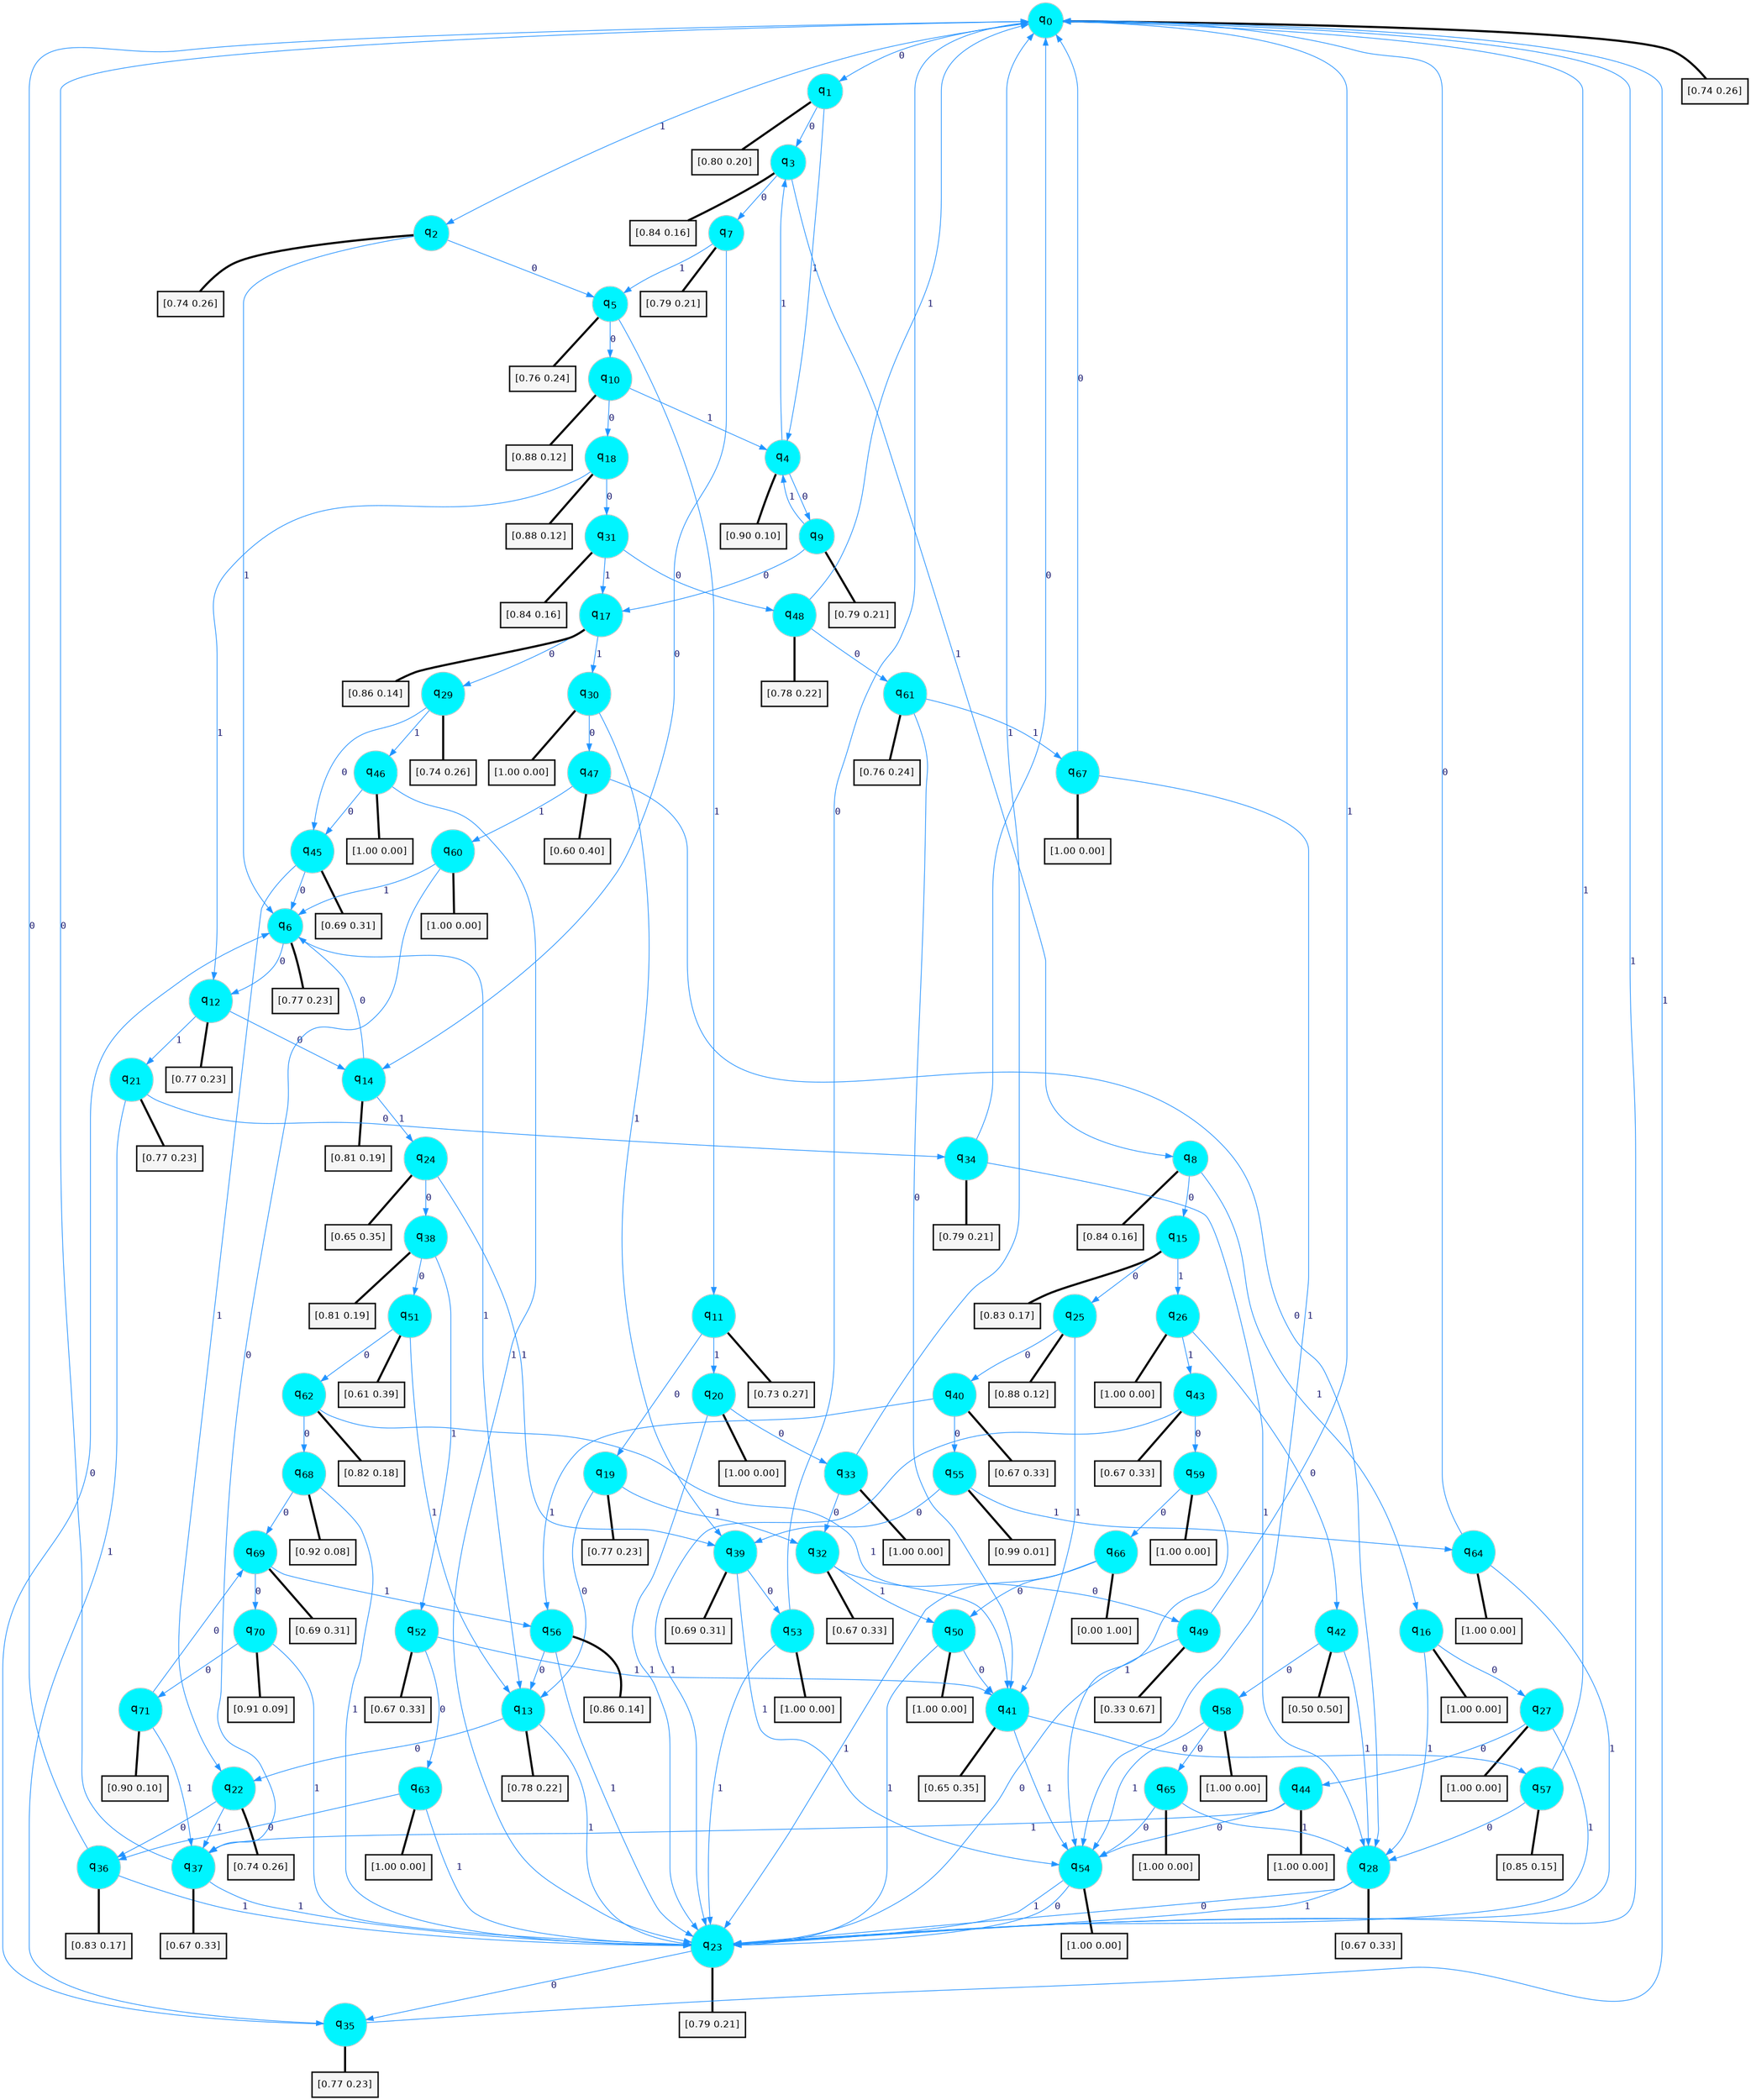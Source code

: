digraph G {
graph [
bgcolor=transparent, dpi=300, rankdir=TD, size="40,25"];
node [
color=gray, fillcolor=turquoise1, fontcolor=black, fontname=Helvetica, fontsize=16, fontweight=bold, shape=circle, style=filled];
edge [
arrowsize=1, color=dodgerblue1, fontcolor=midnightblue, fontname=courier, fontweight=bold, penwidth=1, style=solid, weight=20];
0[label=<q<SUB>0</SUB>>];
1[label=<q<SUB>1</SUB>>];
2[label=<q<SUB>2</SUB>>];
3[label=<q<SUB>3</SUB>>];
4[label=<q<SUB>4</SUB>>];
5[label=<q<SUB>5</SUB>>];
6[label=<q<SUB>6</SUB>>];
7[label=<q<SUB>7</SUB>>];
8[label=<q<SUB>8</SUB>>];
9[label=<q<SUB>9</SUB>>];
10[label=<q<SUB>10</SUB>>];
11[label=<q<SUB>11</SUB>>];
12[label=<q<SUB>12</SUB>>];
13[label=<q<SUB>13</SUB>>];
14[label=<q<SUB>14</SUB>>];
15[label=<q<SUB>15</SUB>>];
16[label=<q<SUB>16</SUB>>];
17[label=<q<SUB>17</SUB>>];
18[label=<q<SUB>18</SUB>>];
19[label=<q<SUB>19</SUB>>];
20[label=<q<SUB>20</SUB>>];
21[label=<q<SUB>21</SUB>>];
22[label=<q<SUB>22</SUB>>];
23[label=<q<SUB>23</SUB>>];
24[label=<q<SUB>24</SUB>>];
25[label=<q<SUB>25</SUB>>];
26[label=<q<SUB>26</SUB>>];
27[label=<q<SUB>27</SUB>>];
28[label=<q<SUB>28</SUB>>];
29[label=<q<SUB>29</SUB>>];
30[label=<q<SUB>30</SUB>>];
31[label=<q<SUB>31</SUB>>];
32[label=<q<SUB>32</SUB>>];
33[label=<q<SUB>33</SUB>>];
34[label=<q<SUB>34</SUB>>];
35[label=<q<SUB>35</SUB>>];
36[label=<q<SUB>36</SUB>>];
37[label=<q<SUB>37</SUB>>];
38[label=<q<SUB>38</SUB>>];
39[label=<q<SUB>39</SUB>>];
40[label=<q<SUB>40</SUB>>];
41[label=<q<SUB>41</SUB>>];
42[label=<q<SUB>42</SUB>>];
43[label=<q<SUB>43</SUB>>];
44[label=<q<SUB>44</SUB>>];
45[label=<q<SUB>45</SUB>>];
46[label=<q<SUB>46</SUB>>];
47[label=<q<SUB>47</SUB>>];
48[label=<q<SUB>48</SUB>>];
49[label=<q<SUB>49</SUB>>];
50[label=<q<SUB>50</SUB>>];
51[label=<q<SUB>51</SUB>>];
52[label=<q<SUB>52</SUB>>];
53[label=<q<SUB>53</SUB>>];
54[label=<q<SUB>54</SUB>>];
55[label=<q<SUB>55</SUB>>];
56[label=<q<SUB>56</SUB>>];
57[label=<q<SUB>57</SUB>>];
58[label=<q<SUB>58</SUB>>];
59[label=<q<SUB>59</SUB>>];
60[label=<q<SUB>60</SUB>>];
61[label=<q<SUB>61</SUB>>];
62[label=<q<SUB>62</SUB>>];
63[label=<q<SUB>63</SUB>>];
64[label=<q<SUB>64</SUB>>];
65[label=<q<SUB>65</SUB>>];
66[label=<q<SUB>66</SUB>>];
67[label=<q<SUB>67</SUB>>];
68[label=<q<SUB>68</SUB>>];
69[label=<q<SUB>69</SUB>>];
70[label=<q<SUB>70</SUB>>];
71[label=<q<SUB>71</SUB>>];
72[label="[0.74 0.26]", shape=box,fontcolor=black, fontname=Helvetica, fontsize=14, penwidth=2, fillcolor=whitesmoke,color=black];
73[label="[0.80 0.20]", shape=box,fontcolor=black, fontname=Helvetica, fontsize=14, penwidth=2, fillcolor=whitesmoke,color=black];
74[label="[0.74 0.26]", shape=box,fontcolor=black, fontname=Helvetica, fontsize=14, penwidth=2, fillcolor=whitesmoke,color=black];
75[label="[0.84 0.16]", shape=box,fontcolor=black, fontname=Helvetica, fontsize=14, penwidth=2, fillcolor=whitesmoke,color=black];
76[label="[0.90 0.10]", shape=box,fontcolor=black, fontname=Helvetica, fontsize=14, penwidth=2, fillcolor=whitesmoke,color=black];
77[label="[0.76 0.24]", shape=box,fontcolor=black, fontname=Helvetica, fontsize=14, penwidth=2, fillcolor=whitesmoke,color=black];
78[label="[0.77 0.23]", shape=box,fontcolor=black, fontname=Helvetica, fontsize=14, penwidth=2, fillcolor=whitesmoke,color=black];
79[label="[0.79 0.21]", shape=box,fontcolor=black, fontname=Helvetica, fontsize=14, penwidth=2, fillcolor=whitesmoke,color=black];
80[label="[0.84 0.16]", shape=box,fontcolor=black, fontname=Helvetica, fontsize=14, penwidth=2, fillcolor=whitesmoke,color=black];
81[label="[0.79 0.21]", shape=box,fontcolor=black, fontname=Helvetica, fontsize=14, penwidth=2, fillcolor=whitesmoke,color=black];
82[label="[0.88 0.12]", shape=box,fontcolor=black, fontname=Helvetica, fontsize=14, penwidth=2, fillcolor=whitesmoke,color=black];
83[label="[0.73 0.27]", shape=box,fontcolor=black, fontname=Helvetica, fontsize=14, penwidth=2, fillcolor=whitesmoke,color=black];
84[label="[0.77 0.23]", shape=box,fontcolor=black, fontname=Helvetica, fontsize=14, penwidth=2, fillcolor=whitesmoke,color=black];
85[label="[0.78 0.22]", shape=box,fontcolor=black, fontname=Helvetica, fontsize=14, penwidth=2, fillcolor=whitesmoke,color=black];
86[label="[0.81 0.19]", shape=box,fontcolor=black, fontname=Helvetica, fontsize=14, penwidth=2, fillcolor=whitesmoke,color=black];
87[label="[0.83 0.17]", shape=box,fontcolor=black, fontname=Helvetica, fontsize=14, penwidth=2, fillcolor=whitesmoke,color=black];
88[label="[1.00 0.00]", shape=box,fontcolor=black, fontname=Helvetica, fontsize=14, penwidth=2, fillcolor=whitesmoke,color=black];
89[label="[0.86 0.14]", shape=box,fontcolor=black, fontname=Helvetica, fontsize=14, penwidth=2, fillcolor=whitesmoke,color=black];
90[label="[0.88 0.12]", shape=box,fontcolor=black, fontname=Helvetica, fontsize=14, penwidth=2, fillcolor=whitesmoke,color=black];
91[label="[0.77 0.23]", shape=box,fontcolor=black, fontname=Helvetica, fontsize=14, penwidth=2, fillcolor=whitesmoke,color=black];
92[label="[1.00 0.00]", shape=box,fontcolor=black, fontname=Helvetica, fontsize=14, penwidth=2, fillcolor=whitesmoke,color=black];
93[label="[0.77 0.23]", shape=box,fontcolor=black, fontname=Helvetica, fontsize=14, penwidth=2, fillcolor=whitesmoke,color=black];
94[label="[0.74 0.26]", shape=box,fontcolor=black, fontname=Helvetica, fontsize=14, penwidth=2, fillcolor=whitesmoke,color=black];
95[label="[0.79 0.21]", shape=box,fontcolor=black, fontname=Helvetica, fontsize=14, penwidth=2, fillcolor=whitesmoke,color=black];
96[label="[0.65 0.35]", shape=box,fontcolor=black, fontname=Helvetica, fontsize=14, penwidth=2, fillcolor=whitesmoke,color=black];
97[label="[0.88 0.12]", shape=box,fontcolor=black, fontname=Helvetica, fontsize=14, penwidth=2, fillcolor=whitesmoke,color=black];
98[label="[1.00 0.00]", shape=box,fontcolor=black, fontname=Helvetica, fontsize=14, penwidth=2, fillcolor=whitesmoke,color=black];
99[label="[1.00 0.00]", shape=box,fontcolor=black, fontname=Helvetica, fontsize=14, penwidth=2, fillcolor=whitesmoke,color=black];
100[label="[0.67 0.33]", shape=box,fontcolor=black, fontname=Helvetica, fontsize=14, penwidth=2, fillcolor=whitesmoke,color=black];
101[label="[0.74 0.26]", shape=box,fontcolor=black, fontname=Helvetica, fontsize=14, penwidth=2, fillcolor=whitesmoke,color=black];
102[label="[1.00 0.00]", shape=box,fontcolor=black, fontname=Helvetica, fontsize=14, penwidth=2, fillcolor=whitesmoke,color=black];
103[label="[0.84 0.16]", shape=box,fontcolor=black, fontname=Helvetica, fontsize=14, penwidth=2, fillcolor=whitesmoke,color=black];
104[label="[0.67 0.33]", shape=box,fontcolor=black, fontname=Helvetica, fontsize=14, penwidth=2, fillcolor=whitesmoke,color=black];
105[label="[1.00 0.00]", shape=box,fontcolor=black, fontname=Helvetica, fontsize=14, penwidth=2, fillcolor=whitesmoke,color=black];
106[label="[0.79 0.21]", shape=box,fontcolor=black, fontname=Helvetica, fontsize=14, penwidth=2, fillcolor=whitesmoke,color=black];
107[label="[0.77 0.23]", shape=box,fontcolor=black, fontname=Helvetica, fontsize=14, penwidth=2, fillcolor=whitesmoke,color=black];
108[label="[0.83 0.17]", shape=box,fontcolor=black, fontname=Helvetica, fontsize=14, penwidth=2, fillcolor=whitesmoke,color=black];
109[label="[0.67 0.33]", shape=box,fontcolor=black, fontname=Helvetica, fontsize=14, penwidth=2, fillcolor=whitesmoke,color=black];
110[label="[0.81 0.19]", shape=box,fontcolor=black, fontname=Helvetica, fontsize=14, penwidth=2, fillcolor=whitesmoke,color=black];
111[label="[0.69 0.31]", shape=box,fontcolor=black, fontname=Helvetica, fontsize=14, penwidth=2, fillcolor=whitesmoke,color=black];
112[label="[0.67 0.33]", shape=box,fontcolor=black, fontname=Helvetica, fontsize=14, penwidth=2, fillcolor=whitesmoke,color=black];
113[label="[0.65 0.35]", shape=box,fontcolor=black, fontname=Helvetica, fontsize=14, penwidth=2, fillcolor=whitesmoke,color=black];
114[label="[0.50 0.50]", shape=box,fontcolor=black, fontname=Helvetica, fontsize=14, penwidth=2, fillcolor=whitesmoke,color=black];
115[label="[0.67 0.33]", shape=box,fontcolor=black, fontname=Helvetica, fontsize=14, penwidth=2, fillcolor=whitesmoke,color=black];
116[label="[1.00 0.00]", shape=box,fontcolor=black, fontname=Helvetica, fontsize=14, penwidth=2, fillcolor=whitesmoke,color=black];
117[label="[0.69 0.31]", shape=box,fontcolor=black, fontname=Helvetica, fontsize=14, penwidth=2, fillcolor=whitesmoke,color=black];
118[label="[1.00 0.00]", shape=box,fontcolor=black, fontname=Helvetica, fontsize=14, penwidth=2, fillcolor=whitesmoke,color=black];
119[label="[0.60 0.40]", shape=box,fontcolor=black, fontname=Helvetica, fontsize=14, penwidth=2, fillcolor=whitesmoke,color=black];
120[label="[0.78 0.22]", shape=box,fontcolor=black, fontname=Helvetica, fontsize=14, penwidth=2, fillcolor=whitesmoke,color=black];
121[label="[0.33 0.67]", shape=box,fontcolor=black, fontname=Helvetica, fontsize=14, penwidth=2, fillcolor=whitesmoke,color=black];
122[label="[1.00 0.00]", shape=box,fontcolor=black, fontname=Helvetica, fontsize=14, penwidth=2, fillcolor=whitesmoke,color=black];
123[label="[0.61 0.39]", shape=box,fontcolor=black, fontname=Helvetica, fontsize=14, penwidth=2, fillcolor=whitesmoke,color=black];
124[label="[0.67 0.33]", shape=box,fontcolor=black, fontname=Helvetica, fontsize=14, penwidth=2, fillcolor=whitesmoke,color=black];
125[label="[1.00 0.00]", shape=box,fontcolor=black, fontname=Helvetica, fontsize=14, penwidth=2, fillcolor=whitesmoke,color=black];
126[label="[1.00 0.00]", shape=box,fontcolor=black, fontname=Helvetica, fontsize=14, penwidth=2, fillcolor=whitesmoke,color=black];
127[label="[0.99 0.01]", shape=box,fontcolor=black, fontname=Helvetica, fontsize=14, penwidth=2, fillcolor=whitesmoke,color=black];
128[label="[0.86 0.14]", shape=box,fontcolor=black, fontname=Helvetica, fontsize=14, penwidth=2, fillcolor=whitesmoke,color=black];
129[label="[0.85 0.15]", shape=box,fontcolor=black, fontname=Helvetica, fontsize=14, penwidth=2, fillcolor=whitesmoke,color=black];
130[label="[1.00 0.00]", shape=box,fontcolor=black, fontname=Helvetica, fontsize=14, penwidth=2, fillcolor=whitesmoke,color=black];
131[label="[1.00 0.00]", shape=box,fontcolor=black, fontname=Helvetica, fontsize=14, penwidth=2, fillcolor=whitesmoke,color=black];
132[label="[1.00 0.00]", shape=box,fontcolor=black, fontname=Helvetica, fontsize=14, penwidth=2, fillcolor=whitesmoke,color=black];
133[label="[0.76 0.24]", shape=box,fontcolor=black, fontname=Helvetica, fontsize=14, penwidth=2, fillcolor=whitesmoke,color=black];
134[label="[0.82 0.18]", shape=box,fontcolor=black, fontname=Helvetica, fontsize=14, penwidth=2, fillcolor=whitesmoke,color=black];
135[label="[1.00 0.00]", shape=box,fontcolor=black, fontname=Helvetica, fontsize=14, penwidth=2, fillcolor=whitesmoke,color=black];
136[label="[1.00 0.00]", shape=box,fontcolor=black, fontname=Helvetica, fontsize=14, penwidth=2, fillcolor=whitesmoke,color=black];
137[label="[1.00 0.00]", shape=box,fontcolor=black, fontname=Helvetica, fontsize=14, penwidth=2, fillcolor=whitesmoke,color=black];
138[label="[0.00 1.00]", shape=box,fontcolor=black, fontname=Helvetica, fontsize=14, penwidth=2, fillcolor=whitesmoke,color=black];
139[label="[1.00 0.00]", shape=box,fontcolor=black, fontname=Helvetica, fontsize=14, penwidth=2, fillcolor=whitesmoke,color=black];
140[label="[0.92 0.08]", shape=box,fontcolor=black, fontname=Helvetica, fontsize=14, penwidth=2, fillcolor=whitesmoke,color=black];
141[label="[0.69 0.31]", shape=box,fontcolor=black, fontname=Helvetica, fontsize=14, penwidth=2, fillcolor=whitesmoke,color=black];
142[label="[0.91 0.09]", shape=box,fontcolor=black, fontname=Helvetica, fontsize=14, penwidth=2, fillcolor=whitesmoke,color=black];
143[label="[0.90 0.10]", shape=box,fontcolor=black, fontname=Helvetica, fontsize=14, penwidth=2, fillcolor=whitesmoke,color=black];
0->1 [label=0];
0->2 [label=1];
0->72 [arrowhead=none, penwidth=3,color=black];
1->3 [label=0];
1->4 [label=1];
1->73 [arrowhead=none, penwidth=3,color=black];
2->5 [label=0];
2->6 [label=1];
2->74 [arrowhead=none, penwidth=3,color=black];
3->7 [label=0];
3->8 [label=1];
3->75 [arrowhead=none, penwidth=3,color=black];
4->9 [label=0];
4->3 [label=1];
4->76 [arrowhead=none, penwidth=3,color=black];
5->10 [label=0];
5->11 [label=1];
5->77 [arrowhead=none, penwidth=3,color=black];
6->12 [label=0];
6->13 [label=1];
6->78 [arrowhead=none, penwidth=3,color=black];
7->14 [label=0];
7->5 [label=1];
7->79 [arrowhead=none, penwidth=3,color=black];
8->15 [label=0];
8->16 [label=1];
8->80 [arrowhead=none, penwidth=3,color=black];
9->17 [label=0];
9->4 [label=1];
9->81 [arrowhead=none, penwidth=3,color=black];
10->18 [label=0];
10->4 [label=1];
10->82 [arrowhead=none, penwidth=3,color=black];
11->19 [label=0];
11->20 [label=1];
11->83 [arrowhead=none, penwidth=3,color=black];
12->14 [label=0];
12->21 [label=1];
12->84 [arrowhead=none, penwidth=3,color=black];
13->22 [label=0];
13->23 [label=1];
13->85 [arrowhead=none, penwidth=3,color=black];
14->6 [label=0];
14->24 [label=1];
14->86 [arrowhead=none, penwidth=3,color=black];
15->25 [label=0];
15->26 [label=1];
15->87 [arrowhead=none, penwidth=3,color=black];
16->27 [label=0];
16->28 [label=1];
16->88 [arrowhead=none, penwidth=3,color=black];
17->29 [label=0];
17->30 [label=1];
17->89 [arrowhead=none, penwidth=3,color=black];
18->31 [label=0];
18->12 [label=1];
18->90 [arrowhead=none, penwidth=3,color=black];
19->13 [label=0];
19->32 [label=1];
19->91 [arrowhead=none, penwidth=3,color=black];
20->33 [label=0];
20->23 [label=1];
20->92 [arrowhead=none, penwidth=3,color=black];
21->34 [label=0];
21->35 [label=1];
21->93 [arrowhead=none, penwidth=3,color=black];
22->36 [label=0];
22->37 [label=1];
22->94 [arrowhead=none, penwidth=3,color=black];
23->35 [label=0];
23->0 [label=1];
23->95 [arrowhead=none, penwidth=3,color=black];
24->38 [label=0];
24->39 [label=1];
24->96 [arrowhead=none, penwidth=3,color=black];
25->40 [label=0];
25->41 [label=1];
25->97 [arrowhead=none, penwidth=3,color=black];
26->42 [label=0];
26->43 [label=1];
26->98 [arrowhead=none, penwidth=3,color=black];
27->44 [label=0];
27->23 [label=1];
27->99 [arrowhead=none, penwidth=3,color=black];
28->23 [label=0];
28->23 [label=1];
28->100 [arrowhead=none, penwidth=3,color=black];
29->45 [label=0];
29->46 [label=1];
29->101 [arrowhead=none, penwidth=3,color=black];
30->47 [label=0];
30->39 [label=1];
30->102 [arrowhead=none, penwidth=3,color=black];
31->48 [label=0];
31->17 [label=1];
31->103 [arrowhead=none, penwidth=3,color=black];
32->49 [label=0];
32->50 [label=1];
32->104 [arrowhead=none, penwidth=3,color=black];
33->32 [label=0];
33->0 [label=1];
33->105 [arrowhead=none, penwidth=3,color=black];
34->0 [label=0];
34->28 [label=1];
34->106 [arrowhead=none, penwidth=3,color=black];
35->6 [label=0];
35->0 [label=1];
35->107 [arrowhead=none, penwidth=3,color=black];
36->0 [label=0];
36->23 [label=1];
36->108 [arrowhead=none, penwidth=3,color=black];
37->0 [label=0];
37->23 [label=1];
37->109 [arrowhead=none, penwidth=3,color=black];
38->51 [label=0];
38->52 [label=1];
38->110 [arrowhead=none, penwidth=3,color=black];
39->53 [label=0];
39->54 [label=1];
39->111 [arrowhead=none, penwidth=3,color=black];
40->55 [label=0];
40->56 [label=1];
40->112 [arrowhead=none, penwidth=3,color=black];
41->57 [label=0];
41->54 [label=1];
41->113 [arrowhead=none, penwidth=3,color=black];
42->58 [label=0];
42->28 [label=1];
42->114 [arrowhead=none, penwidth=3,color=black];
43->59 [label=0];
43->23 [label=1];
43->115 [arrowhead=none, penwidth=3,color=black];
44->54 [label=0];
44->37 [label=1];
44->116 [arrowhead=none, penwidth=3,color=black];
45->6 [label=0];
45->22 [label=1];
45->117 [arrowhead=none, penwidth=3,color=black];
46->45 [label=0];
46->23 [label=1];
46->118 [arrowhead=none, penwidth=3,color=black];
47->28 [label=0];
47->60 [label=1];
47->119 [arrowhead=none, penwidth=3,color=black];
48->61 [label=0];
48->0 [label=1];
48->120 [arrowhead=none, penwidth=3,color=black];
49->23 [label=0];
49->0 [label=1];
49->121 [arrowhead=none, penwidth=3,color=black];
50->41 [label=0];
50->23 [label=1];
50->122 [arrowhead=none, penwidth=3,color=black];
51->62 [label=0];
51->13 [label=1];
51->123 [arrowhead=none, penwidth=3,color=black];
52->63 [label=0];
52->41 [label=1];
52->124 [arrowhead=none, penwidth=3,color=black];
53->0 [label=0];
53->23 [label=1];
53->125 [arrowhead=none, penwidth=3,color=black];
54->23 [label=0];
54->23 [label=1];
54->126 [arrowhead=none, penwidth=3,color=black];
55->39 [label=0];
55->64 [label=1];
55->127 [arrowhead=none, penwidth=3,color=black];
56->13 [label=0];
56->23 [label=1];
56->128 [arrowhead=none, penwidth=3,color=black];
57->28 [label=0];
57->0 [label=1];
57->129 [arrowhead=none, penwidth=3,color=black];
58->65 [label=0];
58->54 [label=1];
58->130 [arrowhead=none, penwidth=3,color=black];
59->66 [label=0];
59->54 [label=1];
59->131 [arrowhead=none, penwidth=3,color=black];
60->37 [label=0];
60->6 [label=1];
60->132 [arrowhead=none, penwidth=3,color=black];
61->41 [label=0];
61->67 [label=1];
61->133 [arrowhead=none, penwidth=3,color=black];
62->68 [label=0];
62->41 [label=1];
62->134 [arrowhead=none, penwidth=3,color=black];
63->36 [label=0];
63->23 [label=1];
63->135 [arrowhead=none, penwidth=3,color=black];
64->0 [label=0];
64->23 [label=1];
64->136 [arrowhead=none, penwidth=3,color=black];
65->54 [label=0];
65->28 [label=1];
65->137 [arrowhead=none, penwidth=3,color=black];
66->50 [label=0];
66->23 [label=1];
66->138 [arrowhead=none, penwidth=3,color=black];
67->0 [label=0];
67->54 [label=1];
67->139 [arrowhead=none, penwidth=3,color=black];
68->69 [label=0];
68->23 [label=1];
68->140 [arrowhead=none, penwidth=3,color=black];
69->70 [label=0];
69->56 [label=1];
69->141 [arrowhead=none, penwidth=3,color=black];
70->71 [label=0];
70->23 [label=1];
70->142 [arrowhead=none, penwidth=3,color=black];
71->69 [label=0];
71->37 [label=1];
71->143 [arrowhead=none, penwidth=3,color=black];
}
